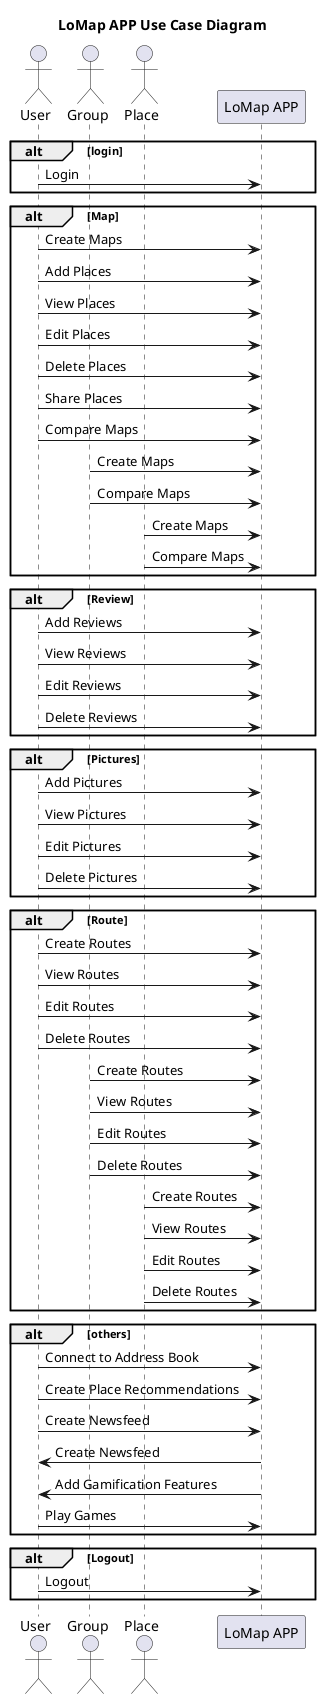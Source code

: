 @startuml

title LoMap APP Use Case Diagram

actor User
actor Group
actor Place
participant "LoMap APP" as App

alt login
User -> App: Login
end

alt Map
User -> App: Create Maps
User -> App: Add Places 
User -> App: View Places
User -> App: Edit Places 
User -> App: Delete Places
User -> App: Share Places
User -> App: Compare Maps


Group -> App: Create Maps
Group -> App: Compare Maps 

Place -> App: Create Maps
Place -> App: Compare Maps 
end

alt Review
User -> App: Add Reviews
User -> App: View Reviews 
User -> App: Edit Reviews 
User ->App: Delete Reviews
end

alt Pictures
User -> App: Add Pictures 
User -> App: View Pictures 
User -> App: Edit Pictures 
User -> App: Delete Pictures
end

alt Route
User -> App: Create Routes 
User -> App: View Routes 
User -> App: Edit Routes 
User -> App: Delete Routes

Group -> App: Create Routes
Group -> App: View Routes 
Group -> App: Edit Routes 
Group ->App: Delete Routes

Place -> App: Create Routes 
Place -> App: View Routes 
Place -> App: Edit Routes 
Place -> App: Delete Routes
end


alt others
User -> App: Connect to Address Book 
User -> App: Create Place Recommendations 
User -> App: Create Newsfeed
App -> User: Create Newsfeed 
App -> User: Add Gamification Features
User -> App: Play Games
end 
 
alt Logout
User -> App: Logout
end


@enduml
